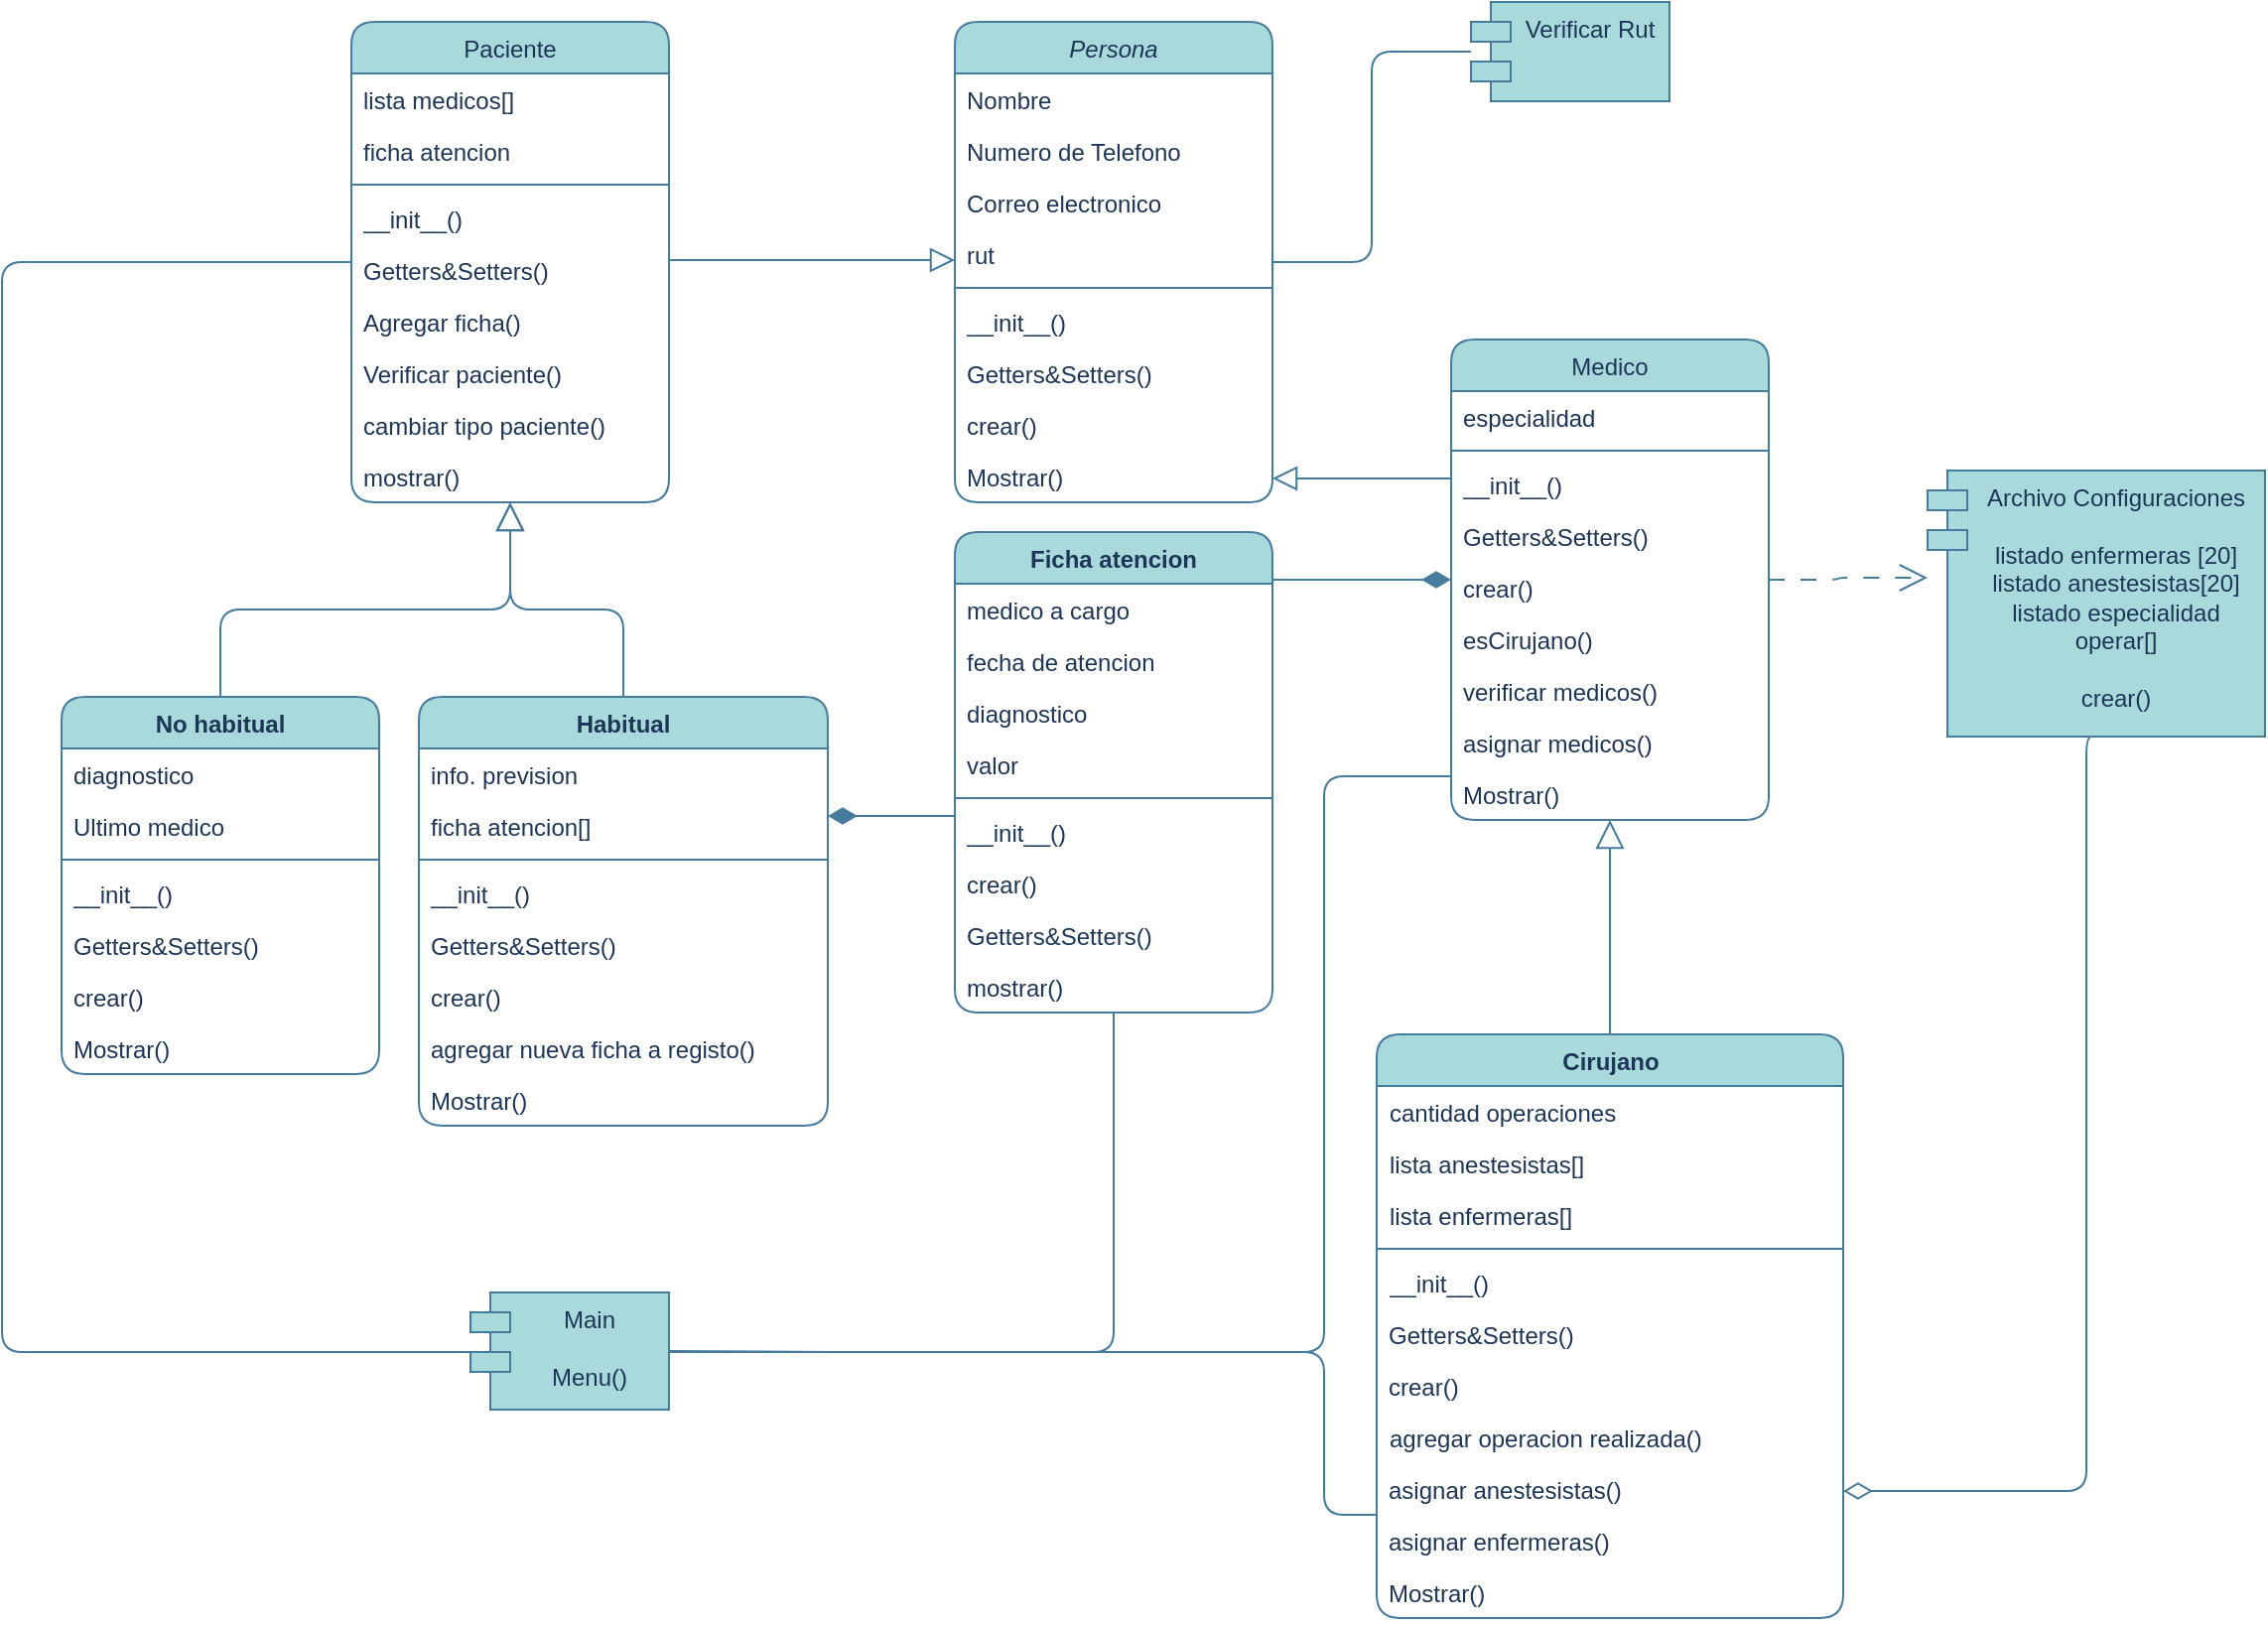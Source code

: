 <mxfile version="21.7.5" type="github">
  <diagram id="C5RBs43oDa-KdzZeNtuy" name="Page-1">
    <mxGraphModel dx="1687" dy="882" grid="1" gridSize="10" guides="1" tooltips="1" connect="1" arrows="1" fold="1" page="1" pageScale="1" pageWidth="1169" pageHeight="827" math="0" shadow="0">
      <root>
        <mxCell id="WIyWlLk6GJQsqaUBKTNV-0" />
        <mxCell id="WIyWlLk6GJQsqaUBKTNV-1" parent="WIyWlLk6GJQsqaUBKTNV-0" />
        <mxCell id="zkfFHV4jXpPFQw0GAbJ--0" value="Persona" style="swimlane;fontStyle=2;align=center;verticalAlign=top;childLayout=stackLayout;horizontal=1;startSize=26;horizontalStack=0;resizeParent=1;resizeLast=0;collapsible=1;marginBottom=0;rounded=1;shadow=0;strokeWidth=1;labelBackgroundColor=none;fillColor=#A8DADC;strokeColor=#457B9D;fontColor=#1D3557;" parent="WIyWlLk6GJQsqaUBKTNV-1" vertex="1">
          <mxGeometry x="490" y="20" width="160" height="242" as="geometry">
            <mxRectangle x="230" y="140" width="160" height="26" as="alternateBounds" />
          </mxGeometry>
        </mxCell>
        <mxCell id="zkfFHV4jXpPFQw0GAbJ--1" value="Nombre    " style="text;align=left;verticalAlign=top;spacingLeft=4;spacingRight=4;overflow=hidden;rotatable=0;points=[[0,0.5],[1,0.5]];portConstraint=eastwest;rounded=1;labelBackgroundColor=none;fontColor=#1D3557;" parent="zkfFHV4jXpPFQw0GAbJ--0" vertex="1">
          <mxGeometry y="26" width="160" height="26" as="geometry" />
        </mxCell>
        <mxCell id="zkfFHV4jXpPFQw0GAbJ--2" value="Numero de Telefono" style="text;align=left;verticalAlign=top;spacingLeft=4;spacingRight=4;overflow=hidden;rotatable=0;points=[[0,0.5],[1,0.5]];portConstraint=eastwest;rounded=1;shadow=0;html=0;labelBackgroundColor=none;fontColor=#1D3557;" parent="zkfFHV4jXpPFQw0GAbJ--0" vertex="1">
          <mxGeometry y="52" width="160" height="26" as="geometry" />
        </mxCell>
        <mxCell id="zkfFHV4jXpPFQw0GAbJ--3" value="Correo electronico" style="text;align=left;verticalAlign=top;spacingLeft=4;spacingRight=4;overflow=hidden;rotatable=0;points=[[0,0.5],[1,0.5]];portConstraint=eastwest;rounded=1;shadow=0;html=0;labelBackgroundColor=none;fontColor=#1D3557;" parent="zkfFHV4jXpPFQw0GAbJ--0" vertex="1">
          <mxGeometry y="78" width="160" height="26" as="geometry" />
        </mxCell>
        <mxCell id="pYKQOCuEUi8l5EbjjRSu-1" value="rut" style="text;align=left;verticalAlign=top;spacingLeft=4;spacingRight=4;overflow=hidden;rotatable=0;points=[[0,0.5],[1,0.5]];portConstraint=eastwest;rounded=1;labelBackgroundColor=none;fontColor=#1D3557;" parent="zkfFHV4jXpPFQw0GAbJ--0" vertex="1">
          <mxGeometry y="104" width="160" height="26" as="geometry" />
        </mxCell>
        <mxCell id="zkfFHV4jXpPFQw0GAbJ--4" value="" style="line;html=1;strokeWidth=1;align=left;verticalAlign=middle;spacingTop=-1;spacingLeft=3;spacingRight=3;rotatable=0;labelPosition=right;points=[];portConstraint=eastwest;rounded=1;labelBackgroundColor=none;fillColor=#A8DADC;strokeColor=#457B9D;fontColor=#1D3557;" parent="zkfFHV4jXpPFQw0GAbJ--0" vertex="1">
          <mxGeometry y="130" width="160" height="8" as="geometry" />
        </mxCell>
        <mxCell id="o-TECkfM5L4CXHWmOP0B-15" value="__init__()" style="text;strokeColor=none;fillColor=none;align=left;verticalAlign=top;spacingLeft=4;spacingRight=4;overflow=hidden;rotatable=0;points=[[0,0.5],[1,0.5]];portConstraint=eastwest;whiteSpace=wrap;html=1;rounded=1;labelBackgroundColor=none;fontColor=#1D3557;" vertex="1" parent="zkfFHV4jXpPFQw0GAbJ--0">
          <mxGeometry y="138" width="160" height="26" as="geometry" />
        </mxCell>
        <mxCell id="o-TECkfM5L4CXHWmOP0B-19" value="Getters&amp;Setters()" style="text;align=left;verticalAlign=top;spacingLeft=4;spacingRight=4;overflow=hidden;rotatable=0;points=[[0,0.5],[1,0.5]];portConstraint=eastwest;rounded=1;labelBackgroundColor=none;fontColor=#1D3557;" vertex="1" parent="zkfFHV4jXpPFQw0GAbJ--0">
          <mxGeometry y="164" width="160" height="26" as="geometry" />
        </mxCell>
        <mxCell id="pYKQOCuEUi8l5EbjjRSu-0" value="crear()" style="text;align=left;verticalAlign=top;spacingLeft=4;spacingRight=4;overflow=hidden;rotatable=0;points=[[0,0.5],[1,0.5]];portConstraint=eastwest;rounded=1;labelBackgroundColor=none;fontColor=#1D3557;" parent="zkfFHV4jXpPFQw0GAbJ--0" vertex="1">
          <mxGeometry y="190" width="160" height="26" as="geometry" />
        </mxCell>
        <mxCell id="zkfFHV4jXpPFQw0GAbJ--5" value="Mostrar()" style="text;align=left;verticalAlign=top;spacingLeft=4;spacingRight=4;overflow=hidden;rotatable=0;points=[[0,0.5],[1,0.5]];portConstraint=eastwest;rounded=1;labelBackgroundColor=none;fontColor=#1D3557;" parent="zkfFHV4jXpPFQw0GAbJ--0" vertex="1">
          <mxGeometry y="216" width="160" height="26" as="geometry" />
        </mxCell>
        <mxCell id="o-TECkfM5L4CXHWmOP0B-36" style="edgeStyle=orthogonalEdgeStyle;rounded=1;orthogonalLoop=1;jettySize=auto;html=1;strokeColor=#457B9D;fontColor=#1D3557;fillColor=#A8DADC;endArrow=none;endFill=0;" edge="1" parent="WIyWlLk6GJQsqaUBKTNV-1" source="zkfFHV4jXpPFQw0GAbJ--6" target="o-TECkfM5L4CXHWmOP0B-21">
          <mxGeometry relative="1" as="geometry">
            <Array as="points">
              <mxPoint x="10" y="141" />
              <mxPoint x="10" y="690" />
            </Array>
          </mxGeometry>
        </mxCell>
        <mxCell id="zkfFHV4jXpPFQw0GAbJ--6" value="Paciente" style="swimlane;fontStyle=0;align=center;verticalAlign=top;childLayout=stackLayout;horizontal=1;startSize=26;horizontalStack=0;resizeParent=1;resizeLast=0;collapsible=1;marginBottom=0;rounded=1;shadow=0;strokeWidth=1;labelBackgroundColor=none;fillColor=#A8DADC;strokeColor=#457B9D;fontColor=#1D3557;" parent="WIyWlLk6GJQsqaUBKTNV-1" vertex="1">
          <mxGeometry x="186" y="20" width="160" height="242" as="geometry">
            <mxRectangle x="130" y="380" width="160" height="26" as="alternateBounds" />
          </mxGeometry>
        </mxCell>
        <mxCell id="zkfFHV4jXpPFQw0GAbJ--7" value="lista medicos[]" style="text;align=left;verticalAlign=top;spacingLeft=4;spacingRight=4;overflow=hidden;rotatable=0;points=[[0,0.5],[1,0.5]];portConstraint=eastwest;rounded=1;labelBackgroundColor=none;fontColor=#1D3557;" parent="zkfFHV4jXpPFQw0GAbJ--6" vertex="1">
          <mxGeometry y="26" width="160" height="26" as="geometry" />
        </mxCell>
        <mxCell id="SBSE35U5ZwK7tAg-5WMw-0" value="ficha atencion" style="text;align=left;verticalAlign=top;spacingLeft=4;spacingRight=4;overflow=hidden;rotatable=0;points=[[0,0.5],[1,0.5]];portConstraint=eastwest;rounded=1;labelBackgroundColor=none;fontColor=#1D3557;" parent="zkfFHV4jXpPFQw0GAbJ--6" vertex="1">
          <mxGeometry y="52" width="160" height="26" as="geometry" />
        </mxCell>
        <mxCell id="zkfFHV4jXpPFQw0GAbJ--9" value="" style="line;html=1;strokeWidth=1;align=left;verticalAlign=middle;spacingTop=-1;spacingLeft=3;spacingRight=3;rotatable=0;labelPosition=right;points=[];portConstraint=eastwest;rounded=1;labelBackgroundColor=none;fillColor=#A8DADC;strokeColor=#457B9D;fontColor=#1D3557;" parent="zkfFHV4jXpPFQw0GAbJ--6" vertex="1">
          <mxGeometry y="78" width="160" height="8" as="geometry" />
        </mxCell>
        <mxCell id="o-TECkfM5L4CXHWmOP0B-6" value="__init__()" style="text;strokeColor=none;fillColor=none;align=left;verticalAlign=top;spacingLeft=4;spacingRight=4;overflow=hidden;rotatable=0;points=[[0,0.5],[1,0.5]];portConstraint=eastwest;whiteSpace=wrap;html=1;rounded=1;labelBackgroundColor=none;fontColor=#1D3557;" vertex="1" parent="zkfFHV4jXpPFQw0GAbJ--6">
          <mxGeometry y="86" width="160" height="26" as="geometry" />
        </mxCell>
        <mxCell id="o-TECkfM5L4CXHWmOP0B-5" value="Getters&amp;amp;Setters()" style="text;strokeColor=none;fillColor=none;align=left;verticalAlign=top;spacingLeft=4;spacingRight=4;overflow=hidden;rotatable=0;points=[[0,0.5],[1,0.5]];portConstraint=eastwest;whiteSpace=wrap;html=1;rounded=1;labelBackgroundColor=none;fontColor=#1D3557;" vertex="1" parent="zkfFHV4jXpPFQw0GAbJ--6">
          <mxGeometry y="112" width="160" height="26" as="geometry" />
        </mxCell>
        <mxCell id="o-TECkfM5L4CXHWmOP0B-3" value="Agregar ficha()" style="text;strokeColor=none;fillColor=none;align=left;verticalAlign=top;spacingLeft=4;spacingRight=4;overflow=hidden;rotatable=0;points=[[0,0.5],[1,0.5]];portConstraint=eastwest;whiteSpace=wrap;html=1;rounded=1;labelBackgroundColor=none;fontColor=#1D3557;" vertex="1" parent="zkfFHV4jXpPFQw0GAbJ--6">
          <mxGeometry y="138" width="160" height="26" as="geometry" />
        </mxCell>
        <mxCell id="o-TECkfM5L4CXHWmOP0B-4" value="Verificar paciente()" style="text;strokeColor=none;fillColor=none;align=left;verticalAlign=top;spacingLeft=4;spacingRight=4;overflow=hidden;rotatable=0;points=[[0,0.5],[1,0.5]];portConstraint=eastwest;whiteSpace=wrap;html=1;rounded=1;labelBackgroundColor=none;fontColor=#1D3557;" vertex="1" parent="zkfFHV4jXpPFQw0GAbJ--6">
          <mxGeometry y="164" width="160" height="26" as="geometry" />
        </mxCell>
        <mxCell id="o-TECkfM5L4CXHWmOP0B-2" value="cambiar tipo paciente()" style="text;strokeColor=none;fillColor=none;align=left;verticalAlign=top;spacingLeft=4;spacingRight=4;overflow=hidden;rotatable=0;points=[[0,0.5],[1,0.5]];portConstraint=eastwest;whiteSpace=wrap;html=1;rounded=1;labelBackgroundColor=none;fontColor=#1D3557;" vertex="1" parent="zkfFHV4jXpPFQw0GAbJ--6">
          <mxGeometry y="190" width="160" height="26" as="geometry" />
        </mxCell>
        <mxCell id="pYKQOCuEUi8l5EbjjRSu-11" value="mostrar()" style="text;strokeColor=none;fillColor=none;align=left;verticalAlign=top;spacingLeft=4;spacingRight=4;overflow=hidden;rotatable=0;points=[[0,0.5],[1,0.5]];portConstraint=eastwest;whiteSpace=wrap;html=1;rounded=1;labelBackgroundColor=none;fontColor=#1D3557;" parent="zkfFHV4jXpPFQw0GAbJ--6" vertex="1">
          <mxGeometry y="216" width="160" height="26" as="geometry" />
        </mxCell>
        <mxCell id="zkfFHV4jXpPFQw0GAbJ--12" value="" style="endArrow=block;endSize=10;endFill=0;shadow=0;strokeWidth=1;rounded=1;edgeStyle=elbowEdgeStyle;elbow=vertical;labelBackgroundColor=none;strokeColor=#457B9D;fontColor=default;" parent="WIyWlLk6GJQsqaUBKTNV-1" source="zkfFHV4jXpPFQw0GAbJ--6" target="zkfFHV4jXpPFQw0GAbJ--0" edge="1">
          <mxGeometry width="160" relative="1" as="geometry">
            <mxPoint x="356" y="203" as="sourcePoint" />
            <mxPoint x="356" y="203" as="targetPoint" />
            <Array as="points">
              <mxPoint x="410" y="140" />
              <mxPoint x="426" y="250" />
            </Array>
          </mxGeometry>
        </mxCell>
        <mxCell id="o-TECkfM5L4CXHWmOP0B-24" style="edgeStyle=orthogonalEdgeStyle;rounded=1;orthogonalLoop=1;jettySize=auto;html=1;strokeColor=#457B9D;fontColor=default;fillColor=#A8DADC;dashed=1;dashPattern=8 8;endArrow=open;endFill=0;endSize=12;labelBackgroundColor=none;" edge="1" parent="WIyWlLk6GJQsqaUBKTNV-1" source="zkfFHV4jXpPFQw0GAbJ--13" target="o-TECkfM5L4CXHWmOP0B-22">
          <mxGeometry relative="1" as="geometry">
            <Array as="points">
              <mxPoint x="935" y="301" />
              <mxPoint x="935" y="300" />
            </Array>
          </mxGeometry>
        </mxCell>
        <mxCell id="o-TECkfM5L4CXHWmOP0B-39" style="edgeStyle=orthogonalEdgeStyle;rounded=1;orthogonalLoop=1;jettySize=auto;html=1;strokeColor=#457B9D;fontColor=#1D3557;fillColor=#A8DADC;endArrow=none;endFill=0;" edge="1" parent="WIyWlLk6GJQsqaUBKTNV-1" source="zkfFHV4jXpPFQw0GAbJ--13" target="o-TECkfM5L4CXHWmOP0B-21">
          <mxGeometry relative="1" as="geometry">
            <Array as="points">
              <mxPoint x="676" y="400" />
              <mxPoint x="676" y="690" />
            </Array>
          </mxGeometry>
        </mxCell>
        <mxCell id="zkfFHV4jXpPFQw0GAbJ--13" value="Medico" style="swimlane;fontStyle=0;align=center;verticalAlign=top;childLayout=stackLayout;horizontal=1;startSize=26;horizontalStack=0;resizeParent=1;resizeLast=0;collapsible=1;marginBottom=0;rounded=1;shadow=0;strokeWidth=1;labelBackgroundColor=none;fillColor=#A8DADC;strokeColor=#457B9D;fontColor=#1D3557;" parent="WIyWlLk6GJQsqaUBKTNV-1" vertex="1">
          <mxGeometry x="740" y="180" width="160" height="242" as="geometry">
            <mxRectangle x="340" y="380" width="170" height="26" as="alternateBounds" />
          </mxGeometry>
        </mxCell>
        <mxCell id="zkfFHV4jXpPFQw0GAbJ--14" value="especialidad" style="text;align=left;verticalAlign=top;spacingLeft=4;spacingRight=4;overflow=hidden;rotatable=0;points=[[0,0.5],[1,0.5]];portConstraint=eastwest;rounded=1;labelBackgroundColor=none;fontColor=#1D3557;" parent="zkfFHV4jXpPFQw0GAbJ--13" vertex="1">
          <mxGeometry y="26" width="160" height="26" as="geometry" />
        </mxCell>
        <mxCell id="zkfFHV4jXpPFQw0GAbJ--15" value="" style="line;html=1;strokeWidth=1;align=left;verticalAlign=middle;spacingTop=-1;spacingLeft=3;spacingRight=3;rotatable=0;labelPosition=right;points=[];portConstraint=eastwest;rounded=1;labelBackgroundColor=none;fillColor=#A8DADC;strokeColor=#457B9D;fontColor=#1D3557;" parent="zkfFHV4jXpPFQw0GAbJ--13" vertex="1">
          <mxGeometry y="52" width="160" height="8" as="geometry" />
        </mxCell>
        <mxCell id="o-TECkfM5L4CXHWmOP0B-13" value="__init__()" style="text;strokeColor=none;fillColor=none;align=left;verticalAlign=top;spacingLeft=4;spacingRight=4;overflow=hidden;rotatable=0;points=[[0,0.5],[1,0.5]];portConstraint=eastwest;whiteSpace=wrap;html=1;rounded=1;labelBackgroundColor=none;fontColor=#1D3557;" vertex="1" parent="zkfFHV4jXpPFQw0GAbJ--13">
          <mxGeometry y="60" width="160" height="26" as="geometry" />
        </mxCell>
        <mxCell id="o-TECkfM5L4CXHWmOP0B-18" value="Getters&amp;Setters()" style="text;align=left;verticalAlign=top;spacingLeft=4;spacingRight=4;overflow=hidden;rotatable=0;points=[[0,0.5],[1,0.5]];portConstraint=eastwest;rounded=1;labelBackgroundColor=none;fontColor=#1D3557;" vertex="1" parent="zkfFHV4jXpPFQw0GAbJ--13">
          <mxGeometry y="86" width="160" height="26" as="geometry" />
        </mxCell>
        <mxCell id="pYKQOCuEUi8l5EbjjRSu-61" value="crear()" style="text;align=left;verticalAlign=top;spacingLeft=4;spacingRight=4;overflow=hidden;rotatable=0;points=[[0,0.5],[1,0.5]];portConstraint=eastwest;rounded=1;labelBackgroundColor=none;fontColor=#1D3557;" parent="zkfFHV4jXpPFQw0GAbJ--13" vertex="1">
          <mxGeometry y="112" width="160" height="26" as="geometry" />
        </mxCell>
        <mxCell id="pYKQOCuEUi8l5EbjjRSu-53" value="esCirujano()" style="text;strokeColor=none;fillColor=none;align=left;verticalAlign=top;spacingLeft=4;spacingRight=4;overflow=hidden;rotatable=0;points=[[0,0.5],[1,0.5]];portConstraint=eastwest;whiteSpace=wrap;html=1;rounded=1;labelBackgroundColor=none;fontColor=#1D3557;" parent="zkfFHV4jXpPFQw0GAbJ--13" vertex="1">
          <mxGeometry y="138" width="160" height="26" as="geometry" />
        </mxCell>
        <mxCell id="o-TECkfM5L4CXHWmOP0B-25" value="verificar medicos()" style="text;align=left;verticalAlign=top;spacingLeft=4;spacingRight=4;overflow=hidden;rotatable=0;points=[[0,0.5],[1,0.5]];portConstraint=eastwest;rounded=1;labelBackgroundColor=none;fontColor=#1D3557;" vertex="1" parent="zkfFHV4jXpPFQw0GAbJ--13">
          <mxGeometry y="164" width="160" height="26" as="geometry" />
        </mxCell>
        <mxCell id="o-TECkfM5L4CXHWmOP0B-26" value="asignar medicos()" style="text;align=left;verticalAlign=top;spacingLeft=4;spacingRight=4;overflow=hidden;rotatable=0;points=[[0,0.5],[1,0.5]];portConstraint=eastwest;rounded=1;labelBackgroundColor=none;fontColor=#1D3557;" vertex="1" parent="zkfFHV4jXpPFQw0GAbJ--13">
          <mxGeometry y="190" width="160" height="26" as="geometry" />
        </mxCell>
        <mxCell id="pYKQOCuEUi8l5EbjjRSu-55" value="Mostrar()" style="text;align=left;verticalAlign=top;spacingLeft=4;spacingRight=4;overflow=hidden;rotatable=0;points=[[0,0.5],[1,0.5]];portConstraint=eastwest;rounded=1;labelBackgroundColor=none;fontColor=#1D3557;" parent="zkfFHV4jXpPFQw0GAbJ--13" vertex="1">
          <mxGeometry y="216" width="160" height="26" as="geometry" />
        </mxCell>
        <mxCell id="zkfFHV4jXpPFQw0GAbJ--16" value="" style="endArrow=block;endSize=10;endFill=0;shadow=0;strokeWidth=1;rounded=1;edgeStyle=elbowEdgeStyle;elbow=vertical;labelBackgroundColor=none;strokeColor=#457B9D;fontColor=default;" parent="WIyWlLk6GJQsqaUBKTNV-1" source="zkfFHV4jXpPFQw0GAbJ--13" target="zkfFHV4jXpPFQw0GAbJ--0" edge="1">
          <mxGeometry width="160" relative="1" as="geometry">
            <mxPoint x="366" y="373" as="sourcePoint" />
            <mxPoint x="466" y="271" as="targetPoint" />
            <Array as="points">
              <mxPoint x="696" y="250" />
            </Array>
          </mxGeometry>
        </mxCell>
        <mxCell id="pYKQOCuEUi8l5EbjjRSu-48" style="edgeStyle=orthogonalEdgeStyle;rounded=1;orthogonalLoop=1;jettySize=auto;html=1;endArrow=diamondThin;endFill=1;strokeWidth=1;startArrow=none;startFill=0;labelBackgroundColor=none;strokeColor=#457B9D;fontColor=default;endSize=12;" parent="WIyWlLk6GJQsqaUBKTNV-1" source="pYKQOCuEUi8l5EbjjRSu-8" target="zkfFHV4jXpPFQw0GAbJ--13" edge="1">
          <mxGeometry relative="1" as="geometry">
            <Array as="points">
              <mxPoint x="680" y="301" />
              <mxPoint x="680" y="301" />
            </Array>
          </mxGeometry>
        </mxCell>
        <mxCell id="pYKQOCuEUi8l5EbjjRSu-51" style="edgeStyle=orthogonalEdgeStyle;rounded=1;orthogonalLoop=1;jettySize=auto;html=1;endArrow=diamondThin;endFill=1;labelBackgroundColor=none;strokeColor=#457B9D;fontColor=default;endSize=12;" parent="WIyWlLk6GJQsqaUBKTNV-1" source="pYKQOCuEUi8l5EbjjRSu-8" target="pYKQOCuEUi8l5EbjjRSu-20" edge="1">
          <mxGeometry relative="1" as="geometry">
            <Array as="points">
              <mxPoint x="430" y="420" />
              <mxPoint x="430" y="420" />
            </Array>
          </mxGeometry>
        </mxCell>
        <mxCell id="o-TECkfM5L4CXHWmOP0B-37" style="edgeStyle=orthogonalEdgeStyle;rounded=1;orthogonalLoop=1;jettySize=auto;html=1;entryX=1;entryY=0.5;entryDx=0;entryDy=0;strokeColor=#457B9D;fontColor=#1D3557;fillColor=#A8DADC;endArrow=none;endFill=0;" edge="1" parent="WIyWlLk6GJQsqaUBKTNV-1" source="pYKQOCuEUi8l5EbjjRSu-8" target="o-TECkfM5L4CXHWmOP0B-21">
          <mxGeometry relative="1" as="geometry">
            <Array as="points">
              <mxPoint x="570" y="690" />
              <mxPoint x="418" y="690" />
            </Array>
          </mxGeometry>
        </mxCell>
        <mxCell id="pYKQOCuEUi8l5EbjjRSu-8" value="Ficha atencion" style="swimlane;fontStyle=1;align=center;verticalAlign=top;childLayout=stackLayout;horizontal=1;startSize=26;horizontalStack=0;resizeParent=1;resizeParentMax=0;resizeLast=0;collapsible=1;marginBottom=0;whiteSpace=wrap;html=1;rounded=1;labelBackgroundColor=none;fillColor=#A8DADC;strokeColor=#457B9D;fontColor=#1D3557;" parent="WIyWlLk6GJQsqaUBKTNV-1" vertex="1">
          <mxGeometry x="490" y="277" width="160" height="242" as="geometry" />
        </mxCell>
        <mxCell id="pYKQOCuEUi8l5EbjjRSu-9" value="medico a cargo" style="text;strokeColor=none;fillColor=none;align=left;verticalAlign=top;spacingLeft=4;spacingRight=4;overflow=hidden;rotatable=0;points=[[0,0.5],[1,0.5]];portConstraint=eastwest;whiteSpace=wrap;html=1;rounded=1;labelBackgroundColor=none;fontColor=#1D3557;" parent="pYKQOCuEUi8l5EbjjRSu-8" vertex="1">
          <mxGeometry y="26" width="160" height="26" as="geometry" />
        </mxCell>
        <mxCell id="pYKQOCuEUi8l5EbjjRSu-14" value="fecha de atencion" style="text;align=left;verticalAlign=top;spacingLeft=4;spacingRight=4;overflow=hidden;rotatable=0;points=[[0,0.5],[1,0.5]];portConstraint=eastwest;rounded=1;labelBackgroundColor=none;fontColor=#1D3557;" parent="pYKQOCuEUi8l5EbjjRSu-8" vertex="1">
          <mxGeometry y="52" width="160" height="26" as="geometry" />
        </mxCell>
        <mxCell id="pYKQOCuEUi8l5EbjjRSu-15" value="diagnostico" style="text;align=left;verticalAlign=top;spacingLeft=4;spacingRight=4;overflow=hidden;rotatable=0;points=[[0,0.5],[1,0.5]];portConstraint=eastwest;rounded=1;labelBackgroundColor=none;fontColor=#1D3557;" parent="pYKQOCuEUi8l5EbjjRSu-8" vertex="1">
          <mxGeometry y="78" width="160" height="26" as="geometry" />
        </mxCell>
        <mxCell id="pYKQOCuEUi8l5EbjjRSu-13" value="valor" style="text;align=left;verticalAlign=top;spacingLeft=4;spacingRight=4;overflow=hidden;rotatable=0;points=[[0,0.5],[1,0.5]];portConstraint=eastwest;rounded=1;labelBackgroundColor=none;fontColor=#1D3557;" parent="pYKQOCuEUi8l5EbjjRSu-8" vertex="1">
          <mxGeometry y="104" width="160" height="26" as="geometry" />
        </mxCell>
        <mxCell id="pYKQOCuEUi8l5EbjjRSu-10" value="" style="line;strokeWidth=1;fillColor=none;align=left;verticalAlign=middle;spacingTop=-1;spacingLeft=3;spacingRight=3;rotatable=0;labelPosition=right;points=[];portConstraint=eastwest;strokeColor=#457B9D;rounded=1;labelBackgroundColor=none;fontColor=#1D3557;" parent="pYKQOCuEUi8l5EbjjRSu-8" vertex="1">
          <mxGeometry y="130" width="160" height="8" as="geometry" />
        </mxCell>
        <mxCell id="o-TECkfM5L4CXHWmOP0B-12" value="__init__()" style="text;strokeColor=none;fillColor=none;align=left;verticalAlign=top;spacingLeft=4;spacingRight=4;overflow=hidden;rotatable=0;points=[[0,0.5],[1,0.5]];portConstraint=eastwest;whiteSpace=wrap;html=1;rounded=1;labelBackgroundColor=none;fontColor=#1D3557;" vertex="1" parent="pYKQOCuEUi8l5EbjjRSu-8">
          <mxGeometry y="138" width="160" height="26" as="geometry" />
        </mxCell>
        <mxCell id="pYKQOCuEUi8l5EbjjRSu-12" value="crear()" style="text;align=left;verticalAlign=top;spacingLeft=4;spacingRight=4;overflow=hidden;rotatable=0;points=[[0,0.5],[1,0.5]];portConstraint=eastwest;rounded=1;labelBackgroundColor=none;fontColor=#1D3557;" parent="pYKQOCuEUi8l5EbjjRSu-8" vertex="1">
          <mxGeometry y="164" width="160" height="26" as="geometry" />
        </mxCell>
        <mxCell id="o-TECkfM5L4CXHWmOP0B-17" value="Getters&amp;Setters()" style="text;align=left;verticalAlign=top;spacingLeft=4;spacingRight=4;overflow=hidden;rotatable=0;points=[[0,0.5],[1,0.5]];portConstraint=eastwest;rounded=1;labelBackgroundColor=none;fontColor=#1D3557;" vertex="1" parent="pYKQOCuEUi8l5EbjjRSu-8">
          <mxGeometry y="190" width="160" height="26" as="geometry" />
        </mxCell>
        <mxCell id="o-TECkfM5L4CXHWmOP0B-1" value="mostrar()" style="text;strokeColor=none;fillColor=none;align=left;verticalAlign=top;spacingLeft=4;spacingRight=4;overflow=hidden;rotatable=0;points=[[0,0.5],[1,0.5]];portConstraint=eastwest;whiteSpace=wrap;html=1;rounded=1;labelBackgroundColor=none;fontColor=#1D3557;" vertex="1" parent="pYKQOCuEUi8l5EbjjRSu-8">
          <mxGeometry y="216" width="160" height="26" as="geometry" />
        </mxCell>
        <mxCell id="o-TECkfM5L4CXHWmOP0B-41" style="edgeStyle=orthogonalEdgeStyle;rounded=1;orthogonalLoop=1;jettySize=auto;html=1;strokeColor=#457B9D;fontColor=#1D3557;fillColor=#A8DADC;endSize=12;endArrow=block;endFill=0;" edge="1" parent="WIyWlLk6GJQsqaUBKTNV-1" source="pYKQOCuEUi8l5EbjjRSu-16" target="zkfFHV4jXpPFQw0GAbJ--6">
          <mxGeometry relative="1" as="geometry" />
        </mxCell>
        <mxCell id="pYKQOCuEUi8l5EbjjRSu-16" value="No habitual" style="swimlane;fontStyle=1;align=center;verticalAlign=top;childLayout=stackLayout;horizontal=1;startSize=26;horizontalStack=0;resizeParent=1;resizeParentMax=0;resizeLast=0;collapsible=1;marginBottom=0;whiteSpace=wrap;html=1;rounded=1;labelBackgroundColor=none;fillColor=#A8DADC;strokeColor=#457B9D;fontColor=#1D3557;" parent="WIyWlLk6GJQsqaUBKTNV-1" vertex="1">
          <mxGeometry x="40" y="360" width="160" height="190" as="geometry" />
        </mxCell>
        <mxCell id="pYKQOCuEUi8l5EbjjRSu-17" value="diagnostico" style="text;strokeColor=none;fillColor=none;align=left;verticalAlign=top;spacingLeft=4;spacingRight=4;overflow=hidden;rotatable=0;points=[[0,0.5],[1,0.5]];portConstraint=eastwest;whiteSpace=wrap;html=1;rounded=1;labelBackgroundColor=none;fontColor=#1D3557;" parent="pYKQOCuEUi8l5EbjjRSu-16" vertex="1">
          <mxGeometry y="26" width="160" height="26" as="geometry" />
        </mxCell>
        <mxCell id="pYKQOCuEUi8l5EbjjRSu-42" value="Ultimo medico" style="text;strokeColor=none;fillColor=none;align=left;verticalAlign=top;spacingLeft=4;spacingRight=4;overflow=hidden;rotatable=0;points=[[0,0.5],[1,0.5]];portConstraint=eastwest;whiteSpace=wrap;html=1;rounded=1;labelBackgroundColor=none;fontColor=#1D3557;" parent="pYKQOCuEUi8l5EbjjRSu-16" vertex="1">
          <mxGeometry y="52" width="160" height="26" as="geometry" />
        </mxCell>
        <mxCell id="pYKQOCuEUi8l5EbjjRSu-18" value="" style="line;strokeWidth=1;fillColor=none;align=left;verticalAlign=middle;spacingTop=-1;spacingLeft=3;spacingRight=3;rotatable=0;labelPosition=right;points=[];portConstraint=eastwest;strokeColor=#457B9D;rounded=1;labelBackgroundColor=none;fontColor=#1D3557;" parent="pYKQOCuEUi8l5EbjjRSu-16" vertex="1">
          <mxGeometry y="78" width="160" height="8" as="geometry" />
        </mxCell>
        <mxCell id="o-TECkfM5L4CXHWmOP0B-9" value="__init__()" style="text;strokeColor=none;fillColor=none;align=left;verticalAlign=top;spacingLeft=4;spacingRight=4;overflow=hidden;rotatable=0;points=[[0,0.5],[1,0.5]];portConstraint=eastwest;whiteSpace=wrap;html=1;rounded=1;labelBackgroundColor=none;fontColor=#1D3557;" vertex="1" parent="pYKQOCuEUi8l5EbjjRSu-16">
          <mxGeometry y="86" width="160" height="26" as="geometry" />
        </mxCell>
        <mxCell id="pYKQOCuEUi8l5EbjjRSu-70" value="Getters&amp;Setters()" style="text;align=left;verticalAlign=top;spacingLeft=4;spacingRight=4;overflow=hidden;rotatable=0;points=[[0,0.5],[1,0.5]];portConstraint=eastwest;rounded=1;labelBackgroundColor=none;fontColor=#1D3557;" parent="pYKQOCuEUi8l5EbjjRSu-16" vertex="1">
          <mxGeometry y="112" width="160" height="26" as="geometry" />
        </mxCell>
        <mxCell id="pYKQOCuEUi8l5EbjjRSu-59" value="crear()" style="text;align=left;verticalAlign=top;spacingLeft=4;spacingRight=4;overflow=hidden;rotatable=0;points=[[0,0.5],[1,0.5]];portConstraint=eastwest;rounded=1;labelBackgroundColor=none;fontColor=#1D3557;" parent="pYKQOCuEUi8l5EbjjRSu-16" vertex="1">
          <mxGeometry y="138" width="160" height="26" as="geometry" />
        </mxCell>
        <mxCell id="pYKQOCuEUi8l5EbjjRSu-57" value="Mostrar()" style="text;align=left;verticalAlign=top;spacingLeft=4;spacingRight=4;overflow=hidden;rotatable=0;points=[[0,0.5],[1,0.5]];portConstraint=eastwest;rounded=1;labelBackgroundColor=none;fontColor=#1D3557;" parent="pYKQOCuEUi8l5EbjjRSu-16" vertex="1">
          <mxGeometry y="164" width="160" height="26" as="geometry" />
        </mxCell>
        <mxCell id="o-TECkfM5L4CXHWmOP0B-42" style="edgeStyle=orthogonalEdgeStyle;rounded=1;orthogonalLoop=1;jettySize=auto;html=1;strokeColor=#457B9D;fontColor=#1D3557;fillColor=#A8DADC;endArrow=block;endFill=0;endSize=12;" edge="1" parent="WIyWlLk6GJQsqaUBKTNV-1" source="pYKQOCuEUi8l5EbjjRSu-20" target="zkfFHV4jXpPFQw0GAbJ--6">
          <mxGeometry relative="1" as="geometry" />
        </mxCell>
        <mxCell id="pYKQOCuEUi8l5EbjjRSu-20" value="Habitual" style="swimlane;fontStyle=1;align=center;verticalAlign=top;childLayout=stackLayout;horizontal=1;startSize=26;horizontalStack=0;resizeParent=1;resizeParentMax=0;resizeLast=0;collapsible=1;marginBottom=0;whiteSpace=wrap;html=1;rounded=1;labelBackgroundColor=none;fillColor=#A8DADC;strokeColor=#457B9D;fontColor=#1D3557;" parent="WIyWlLk6GJQsqaUBKTNV-1" vertex="1">
          <mxGeometry x="220" y="360" width="206" height="216" as="geometry" />
        </mxCell>
        <mxCell id="pYKQOCuEUi8l5EbjjRSu-21" value="info. prevision" style="text;strokeColor=none;fillColor=none;align=left;verticalAlign=top;spacingLeft=4;spacingRight=4;overflow=hidden;rotatable=0;points=[[0,0.5],[1,0.5]];portConstraint=eastwest;whiteSpace=wrap;html=1;rounded=1;labelBackgroundColor=none;fontColor=#1D3557;" parent="pYKQOCuEUi8l5EbjjRSu-20" vertex="1">
          <mxGeometry y="26" width="206" height="26" as="geometry" />
        </mxCell>
        <mxCell id="pYKQOCuEUi8l5EbjjRSu-52" value="ficha atencion[]" style="text;strokeColor=none;fillColor=none;align=left;verticalAlign=top;spacingLeft=4;spacingRight=4;overflow=hidden;rotatable=0;points=[[0,0.5],[1,0.5]];portConstraint=eastwest;whiteSpace=wrap;html=1;rounded=1;labelBackgroundColor=none;fontColor=#1D3557;" parent="pYKQOCuEUi8l5EbjjRSu-20" vertex="1">
          <mxGeometry y="52" width="206" height="26" as="geometry" />
        </mxCell>
        <mxCell id="pYKQOCuEUi8l5EbjjRSu-22" value="" style="line;strokeWidth=1;fillColor=none;align=left;verticalAlign=middle;spacingTop=-1;spacingLeft=3;spacingRight=3;rotatable=0;labelPosition=right;points=[];portConstraint=eastwest;strokeColor=#457B9D;rounded=1;labelBackgroundColor=none;fontColor=#1D3557;" parent="pYKQOCuEUi8l5EbjjRSu-20" vertex="1">
          <mxGeometry y="78" width="206" height="8" as="geometry" />
        </mxCell>
        <mxCell id="o-TECkfM5L4CXHWmOP0B-8" value="__init__()" style="text;strokeColor=none;fillColor=none;align=left;verticalAlign=top;spacingLeft=4;spacingRight=4;overflow=hidden;rotatable=0;points=[[0,0.5],[1,0.5]];portConstraint=eastwest;whiteSpace=wrap;html=1;rounded=1;labelBackgroundColor=none;fontColor=#1D3557;" vertex="1" parent="pYKQOCuEUi8l5EbjjRSu-20">
          <mxGeometry y="86" width="206" height="26" as="geometry" />
        </mxCell>
        <mxCell id="pYKQOCuEUi8l5EbjjRSu-71" value="Getters&amp;Setters()" style="text;align=left;verticalAlign=top;spacingLeft=4;spacingRight=4;overflow=hidden;rotatable=0;points=[[0,0.5],[1,0.5]];portConstraint=eastwest;rounded=1;labelBackgroundColor=none;fontColor=#1D3557;" parent="pYKQOCuEUi8l5EbjjRSu-20" vertex="1">
          <mxGeometry y="112" width="206" height="26" as="geometry" />
        </mxCell>
        <mxCell id="pYKQOCuEUi8l5EbjjRSu-60" value="crear()" style="text;align=left;verticalAlign=top;spacingLeft=4;spacingRight=4;overflow=hidden;rotatable=0;points=[[0,0.5],[1,0.5]];portConstraint=eastwest;rounded=1;labelBackgroundColor=none;fontColor=#1D3557;" parent="pYKQOCuEUi8l5EbjjRSu-20" vertex="1">
          <mxGeometry y="138" width="206" height="26" as="geometry" />
        </mxCell>
        <mxCell id="pYKQOCuEUi8l5EbjjRSu-67" value="agregar nueva ficha a registo()" style="text;align=left;verticalAlign=top;spacingLeft=4;spacingRight=4;overflow=hidden;rotatable=0;points=[[0,0.5],[1,0.5]];portConstraint=eastwest;rounded=1;labelBackgroundColor=none;fontColor=#1D3557;" parent="pYKQOCuEUi8l5EbjjRSu-20" vertex="1">
          <mxGeometry y="164" width="206" height="26" as="geometry" />
        </mxCell>
        <mxCell id="pYKQOCuEUi8l5EbjjRSu-58" value="Mostrar()" style="text;align=left;verticalAlign=top;spacingLeft=4;spacingRight=4;overflow=hidden;rotatable=0;points=[[0,0.5],[1,0.5]];portConstraint=eastwest;rounded=1;labelBackgroundColor=none;fontColor=#1D3557;" parent="pYKQOCuEUi8l5EbjjRSu-20" vertex="1">
          <mxGeometry y="190" width="206" height="26" as="geometry" />
        </mxCell>
        <mxCell id="pYKQOCuEUi8l5EbjjRSu-41" style="edgeStyle=orthogonalEdgeStyle;rounded=1;orthogonalLoop=1;jettySize=auto;html=1;endArrow=block;endFill=0;labelBackgroundColor=none;strokeColor=#457B9D;fontColor=default;endSize=12;" parent="WIyWlLk6GJQsqaUBKTNV-1" source="pYKQOCuEUi8l5EbjjRSu-32" target="zkfFHV4jXpPFQw0GAbJ--13" edge="1">
          <mxGeometry relative="1" as="geometry" />
        </mxCell>
        <mxCell id="o-TECkfM5L4CXHWmOP0B-38" style="edgeStyle=orthogonalEdgeStyle;rounded=1;orthogonalLoop=1;jettySize=auto;html=1;strokeColor=#457B9D;fontColor=#1D3557;fillColor=#A8DADC;endArrow=none;endFill=0;" edge="1" parent="WIyWlLk6GJQsqaUBKTNV-1" source="pYKQOCuEUi8l5EbjjRSu-32" target="o-TECkfM5L4CXHWmOP0B-21">
          <mxGeometry relative="1" as="geometry">
            <Array as="points">
              <mxPoint x="676" y="772" />
              <mxPoint x="676" y="690" />
            </Array>
          </mxGeometry>
        </mxCell>
        <mxCell id="pYKQOCuEUi8l5EbjjRSu-32" value="Cirujano" style="swimlane;fontStyle=1;align=center;verticalAlign=top;childLayout=stackLayout;horizontal=1;startSize=26;horizontalStack=0;resizeParent=1;resizeParentMax=0;resizeLast=0;collapsible=1;marginBottom=0;whiteSpace=wrap;html=1;rounded=1;labelBackgroundColor=none;fillColor=#A8DADC;strokeColor=#457B9D;fontColor=#1D3557;" parent="WIyWlLk6GJQsqaUBKTNV-1" vertex="1">
          <mxGeometry x="702.5" y="530" width="235" height="294" as="geometry" />
        </mxCell>
        <mxCell id="pYKQOCuEUi8l5EbjjRSu-33" value="cantidad operaciones" style="text;strokeColor=none;fillColor=none;align=left;verticalAlign=top;spacingLeft=4;spacingRight=4;overflow=hidden;rotatable=0;points=[[0,0.5],[1,0.5]];portConstraint=eastwest;whiteSpace=wrap;html=1;rounded=1;labelBackgroundColor=none;fontColor=#1D3557;" parent="pYKQOCuEUi8l5EbjjRSu-32" vertex="1">
          <mxGeometry y="26" width="235" height="26" as="geometry" />
        </mxCell>
        <mxCell id="pYKQOCuEUi8l5EbjjRSu-43" value="lista anestesistas[]" style="text;strokeColor=none;fillColor=none;align=left;verticalAlign=top;spacingLeft=4;spacingRight=4;overflow=hidden;rotatable=0;points=[[0,0.5],[1,0.5]];portConstraint=eastwest;whiteSpace=wrap;html=1;rounded=1;labelBackgroundColor=none;fontColor=#1D3557;" parent="pYKQOCuEUi8l5EbjjRSu-32" vertex="1">
          <mxGeometry y="52" width="235" height="26" as="geometry" />
        </mxCell>
        <mxCell id="pYKQOCuEUi8l5EbjjRSu-44" value="lista enfermeras[]" style="text;strokeColor=none;fillColor=none;align=left;verticalAlign=top;spacingLeft=4;spacingRight=4;overflow=hidden;rotatable=0;points=[[0,0.5],[1,0.5]];portConstraint=eastwest;whiteSpace=wrap;html=1;rounded=1;labelBackgroundColor=none;fontColor=#1D3557;" parent="pYKQOCuEUi8l5EbjjRSu-32" vertex="1">
          <mxGeometry y="78" width="235" height="26" as="geometry" />
        </mxCell>
        <mxCell id="pYKQOCuEUi8l5EbjjRSu-34" value="" style="line;strokeWidth=1;fillColor=none;align=left;verticalAlign=middle;spacingTop=-1;spacingLeft=3;spacingRight=3;rotatable=0;labelPosition=right;points=[];portConstraint=eastwest;strokeColor=#457B9D;rounded=1;labelBackgroundColor=none;fontColor=#1D3557;" parent="pYKQOCuEUi8l5EbjjRSu-32" vertex="1">
          <mxGeometry y="104" width="235" height="8" as="geometry" />
        </mxCell>
        <mxCell id="o-TECkfM5L4CXHWmOP0B-10" value="__init__()" style="text;strokeColor=none;fillColor=none;align=left;verticalAlign=top;spacingLeft=4;spacingRight=4;overflow=hidden;rotatable=0;points=[[0,0.5],[1,0.5]];portConstraint=eastwest;whiteSpace=wrap;html=1;rounded=1;labelBackgroundColor=none;fontColor=#1D3557;" vertex="1" parent="pYKQOCuEUi8l5EbjjRSu-32">
          <mxGeometry y="112" width="235" height="26" as="geometry" />
        </mxCell>
        <mxCell id="o-TECkfM5L4CXHWmOP0B-16" value="Getters&amp;Setters()" style="text;align=left;verticalAlign=top;spacingLeft=4;spacingRight=4;overflow=hidden;rotatable=0;points=[[0,0.5],[1,0.5]];portConstraint=eastwest;rounded=1;labelBackgroundColor=none;fontColor=#1D3557;" vertex="1" parent="pYKQOCuEUi8l5EbjjRSu-32">
          <mxGeometry y="138" width="235" height="26" as="geometry" />
        </mxCell>
        <mxCell id="pYKQOCuEUi8l5EbjjRSu-62" value="crear()" style="text;align=left;verticalAlign=top;spacingLeft=4;spacingRight=4;overflow=hidden;rotatable=0;points=[[0,0.5],[1,0.5]];portConstraint=eastwest;rounded=1;labelBackgroundColor=none;fontColor=#1D3557;" parent="pYKQOCuEUi8l5EbjjRSu-32" vertex="1">
          <mxGeometry y="164" width="235" height="26" as="geometry" />
        </mxCell>
        <mxCell id="pYKQOCuEUi8l5EbjjRSu-35" value="agregar operacion realizada()" style="text;strokeColor=none;fillColor=none;align=left;verticalAlign=top;spacingLeft=4;spacingRight=4;overflow=hidden;rotatable=0;points=[[0,0.5],[1,0.5]];portConstraint=eastwest;whiteSpace=wrap;html=1;rounded=1;labelBackgroundColor=none;fontColor=#1D3557;" parent="pYKQOCuEUi8l5EbjjRSu-32" vertex="1">
          <mxGeometry y="190" width="235" height="26" as="geometry" />
        </mxCell>
        <mxCell id="pYKQOCuEUi8l5EbjjRSu-65" value="asignar anestesistas()" style="text;align=left;verticalAlign=top;spacingLeft=4;spacingRight=4;overflow=hidden;rotatable=0;points=[[0,0.5],[1,0.5]];portConstraint=eastwest;rounded=1;labelBackgroundColor=none;fontColor=#1D3557;" parent="pYKQOCuEUi8l5EbjjRSu-32" vertex="1">
          <mxGeometry y="216" width="235" height="26" as="geometry" />
        </mxCell>
        <mxCell id="pYKQOCuEUi8l5EbjjRSu-66" value="asignar enfermeras()" style="text;align=left;verticalAlign=top;spacingLeft=4;spacingRight=4;overflow=hidden;rotatable=0;points=[[0,0.5],[1,0.5]];portConstraint=eastwest;rounded=1;labelBackgroundColor=none;fontColor=#1D3557;" parent="pYKQOCuEUi8l5EbjjRSu-32" vertex="1">
          <mxGeometry y="242" width="235" height="26" as="geometry" />
        </mxCell>
        <mxCell id="pYKQOCuEUi8l5EbjjRSu-56" value="Mostrar()" style="text;align=left;verticalAlign=top;spacingLeft=4;spacingRight=4;overflow=hidden;rotatable=0;points=[[0,0.5],[1,0.5]];portConstraint=eastwest;rounded=1;labelBackgroundColor=none;fontColor=#1D3557;" parent="pYKQOCuEUi8l5EbjjRSu-32" vertex="1">
          <mxGeometry y="268" width="235" height="26" as="geometry" />
        </mxCell>
        <mxCell id="o-TECkfM5L4CXHWmOP0B-30" style="edgeStyle=orthogonalEdgeStyle;rounded=1;orthogonalLoop=1;jettySize=auto;html=1;strokeColor=#457B9D;fontColor=default;fillColor=#A8DADC;endArrow=none;endFill=0;labelBackgroundColor=none;" edge="1" parent="WIyWlLk6GJQsqaUBKTNV-1" source="o-TECkfM5L4CXHWmOP0B-20" target="zkfFHV4jXpPFQw0GAbJ--0">
          <mxGeometry relative="1" as="geometry" />
        </mxCell>
        <mxCell id="o-TECkfM5L4CXHWmOP0B-20" value="Verificar Rut" style="shape=module;align=left;spacingLeft=20;align=center;verticalAlign=top;whiteSpace=wrap;html=1;strokeColor=#457B9D;fontColor=#1D3557;fillColor=#A8DADC;labelBackgroundColor=none;rounded=1;" vertex="1" parent="WIyWlLk6GJQsqaUBKTNV-1">
          <mxGeometry x="750" y="10" width="100" height="50" as="geometry" />
        </mxCell>
        <mxCell id="o-TECkfM5L4CXHWmOP0B-21" value="Main&lt;br&gt;&lt;br&gt;Menu()" style="shape=module;align=left;spacingLeft=20;align=center;verticalAlign=top;whiteSpace=wrap;html=1;strokeColor=#457B9D;fontColor=#1D3557;fillColor=#A8DADC;labelBackgroundColor=none;rounded=1;" vertex="1" parent="WIyWlLk6GJQsqaUBKTNV-1">
          <mxGeometry x="246" y="660" width="100" height="59" as="geometry" />
        </mxCell>
        <mxCell id="o-TECkfM5L4CXHWmOP0B-23" style="edgeStyle=orthogonalEdgeStyle;rounded=1;orthogonalLoop=1;jettySize=auto;html=1;strokeColor=#457B9D;fontColor=default;fillColor=#A8DADC;endArrow=diamondThin;endFill=0;endSize=12;labelBackgroundColor=none;exitX=0.5;exitY=1;exitDx=0;exitDy=0;" edge="1" parent="WIyWlLk6GJQsqaUBKTNV-1" source="o-TECkfM5L4CXHWmOP0B-22" target="pYKQOCuEUi8l5EbjjRSu-32">
          <mxGeometry relative="1" as="geometry">
            <Array as="points">
              <mxPoint x="1060" y="380" />
              <mxPoint x="1060" y="760" />
            </Array>
          </mxGeometry>
        </mxCell>
        <mxCell id="o-TECkfM5L4CXHWmOP0B-22" value="Archivo Configuraciones&lt;br&gt;&lt;br&gt;listado enfermeras [20]&lt;br&gt;listado anestesistas[20]&lt;br&gt;listado especialidad operar[]&lt;br&gt;&lt;br&gt;crear()" style="shape=module;align=left;spacingLeft=20;align=center;verticalAlign=top;whiteSpace=wrap;html=1;strokeColor=#457B9D;fontColor=#1D3557;fillColor=#A8DADC;labelBackgroundColor=none;rounded=1;" vertex="1" parent="WIyWlLk6GJQsqaUBKTNV-1">
          <mxGeometry x="980" y="246" width="170" height="134" as="geometry" />
        </mxCell>
      </root>
    </mxGraphModel>
  </diagram>
</mxfile>
